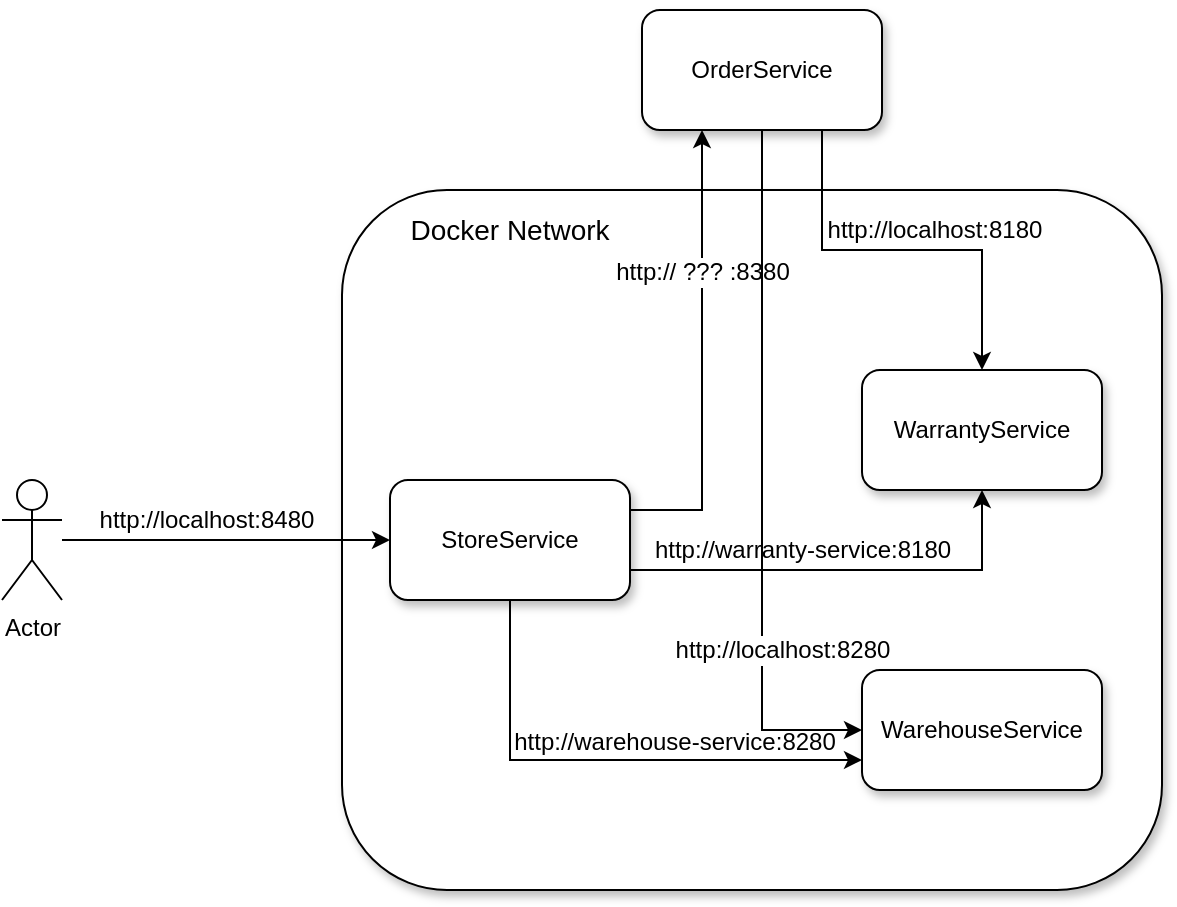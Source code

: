 <mxfile version="13.7.9" type="device"><diagram id="RRUIJcyE8drEa_uSqMp6" name="Страница 1"><mxGraphModel dx="946" dy="672" grid="1" gridSize="10" guides="1" tooltips="1" connect="1" arrows="1" fold="1" page="1" pageScale="1" pageWidth="827" pageHeight="1169" math="0" shadow="0"><root><mxCell id="0"/><mxCell id="1" parent="0"/><mxCell id="SoGrNo79ryJOzWH8Kn3J-2" value="" style="rounded=1;whiteSpace=wrap;html=1;shadow=1;" parent="1" vertex="1"><mxGeometry x="270" y="180" width="410" height="350" as="geometry"/></mxCell><mxCell id="SoGrNo79ryJOzWH8Kn3J-5" style="edgeStyle=orthogonalEdgeStyle;rounded=0;orthogonalLoop=1;jettySize=auto;html=1;" parent="1" source="SoGrNo79ryJOzWH8Kn3J-1" target="SoGrNo79ryJOzWH8Kn3J-4" edge="1"><mxGeometry relative="1" as="geometry"/></mxCell><mxCell id="SoGrNo79ryJOzWH8Kn3J-6" value="http://localhost:8480" style="edgeLabel;html=1;align=center;verticalAlign=middle;resizable=0;points=[];fontSize=12;" parent="SoGrNo79ryJOzWH8Kn3J-5" vertex="1" connectable="0"><mxGeometry x="0.044" y="-3" relative="1" as="geometry"><mxPoint x="-14" y="-13" as="offset"/></mxGeometry></mxCell><mxCell id="SoGrNo79ryJOzWH8Kn3J-1" value="Actor" style="shape=umlActor;verticalLabelPosition=bottom;verticalAlign=top;html=1;outlineConnect=0;" parent="1" vertex="1"><mxGeometry x="100" y="325" width="30" height="60" as="geometry"/></mxCell><mxCell id="SoGrNo79ryJOzWH8Kn3J-11" style="edgeStyle=orthogonalEdgeStyle;rounded=0;orthogonalLoop=1;jettySize=auto;html=1;entryX=0.25;entryY=1;entryDx=0;entryDy=0;fontSize=12;exitX=1;exitY=0.25;exitDx=0;exitDy=0;" parent="1" source="SoGrNo79ryJOzWH8Kn3J-4" target="SoGrNo79ryJOzWH8Kn3J-7" edge="1"><mxGeometry relative="1" as="geometry"/></mxCell><mxCell id="SoGrNo79ryJOzWH8Kn3J-12" value="http:// ??? :8380" style="edgeLabel;html=1;align=center;verticalAlign=middle;resizable=0;points=[];fontSize=12;" parent="SoGrNo79ryJOzWH8Kn3J-11" vertex="1" connectable="0"><mxGeometry x="0.376" relative="1" as="geometry"><mxPoint as="offset"/></mxGeometry></mxCell><mxCell id="SoGrNo79ryJOzWH8Kn3J-20" style="edgeStyle=orthogonalEdgeStyle;rounded=0;orthogonalLoop=1;jettySize=auto;html=1;entryX=0;entryY=0.75;entryDx=0;entryDy=0;fontSize=12;" parent="1" source="SoGrNo79ryJOzWH8Kn3J-4" target="SoGrNo79ryJOzWH8Kn3J-10" edge="1"><mxGeometry relative="1" as="geometry"><Array as="points"><mxPoint x="354" y="465"/></Array></mxGeometry></mxCell><mxCell id="SoGrNo79ryJOzWH8Kn3J-21" value="http://warehouse-service:8280" style="edgeLabel;html=1;align=center;verticalAlign=middle;resizable=0;points=[];fontSize=12;" parent="SoGrNo79ryJOzWH8Kn3J-20" vertex="1" connectable="0"><mxGeometry x="0.137" relative="1" as="geometry"><mxPoint x="16.17" y="-9" as="offset"/></mxGeometry></mxCell><mxCell id="SoGrNo79ryJOzWH8Kn3J-22" style="edgeStyle=orthogonalEdgeStyle;rounded=0;orthogonalLoop=1;jettySize=auto;html=1;exitX=1;exitY=0.75;exitDx=0;exitDy=0;entryX=0.5;entryY=1;entryDx=0;entryDy=0;fontSize=12;" parent="1" source="SoGrNo79ryJOzWH8Kn3J-4" target="SoGrNo79ryJOzWH8Kn3J-9" edge="1"><mxGeometry relative="1" as="geometry"/></mxCell><mxCell id="SoGrNo79ryJOzWH8Kn3J-23" value="http://warranty-service:8180" style="edgeLabel;html=1;align=center;verticalAlign=middle;resizable=0;points=[];fontSize=12;" parent="SoGrNo79ryJOzWH8Kn3J-22" vertex="1" connectable="0"><mxGeometry x="0.054" y="2" relative="1" as="geometry"><mxPoint x="-28.17" y="-8" as="offset"/></mxGeometry></mxCell><mxCell id="SoGrNo79ryJOzWH8Kn3J-4" value="StoreService" style="rounded=1;whiteSpace=wrap;html=1;shadow=1;" parent="1" vertex="1"><mxGeometry x="294" y="325" width="120" height="60" as="geometry"/></mxCell><mxCell id="SoGrNo79ryJOzWH8Kn3J-13" style="edgeStyle=orthogonalEdgeStyle;rounded=0;orthogonalLoop=1;jettySize=auto;html=1;fontSize=12;exitX=0.75;exitY=1;exitDx=0;exitDy=0;" parent="1" source="SoGrNo79ryJOzWH8Kn3J-7" target="SoGrNo79ryJOzWH8Kn3J-9" edge="1"><mxGeometry relative="1" as="geometry"><Array as="points"><mxPoint x="510" y="210"/><mxPoint x="590" y="210"/></Array></mxGeometry></mxCell><mxCell id="SoGrNo79ryJOzWH8Kn3J-15" value="http://localhost:8180" style="edgeLabel;html=1;align=center;verticalAlign=middle;resizable=0;points=[];fontSize=12;" parent="SoGrNo79ryJOzWH8Kn3J-13" vertex="1" connectable="0"><mxGeometry x="0.076" y="2" relative="1" as="geometry"><mxPoint x="8" y="-8" as="offset"/></mxGeometry></mxCell><mxCell id="SoGrNo79ryJOzWH8Kn3J-14" style="edgeStyle=orthogonalEdgeStyle;rounded=0;orthogonalLoop=1;jettySize=auto;html=1;entryX=0;entryY=0.5;entryDx=0;entryDy=0;fontSize=12;" parent="1" source="SoGrNo79ryJOzWH8Kn3J-7" target="SoGrNo79ryJOzWH8Kn3J-10" edge="1"><mxGeometry relative="1" as="geometry"/></mxCell><mxCell id="SoGrNo79ryJOzWH8Kn3J-7" value="OrderService" style="rounded=1;whiteSpace=wrap;html=1;shadow=1;" parent="1" vertex="1"><mxGeometry x="420" y="90" width="120" height="60" as="geometry"/></mxCell><mxCell id="SoGrNo79ryJOzWH8Kn3J-8" value="&lt;font style=&quot;font-size: 14px&quot;&gt;Docker Network&lt;/font&gt;" style="text;html=1;strokeColor=none;fillColor=none;align=center;verticalAlign=middle;whiteSpace=wrap;rounded=0;fontSize=12;" parent="1" vertex="1"><mxGeometry x="294" y="190" width="120" height="20" as="geometry"/></mxCell><mxCell id="SoGrNo79ryJOzWH8Kn3J-9" value="WarrantyService" style="rounded=1;whiteSpace=wrap;html=1;shadow=1;" parent="1" vertex="1"><mxGeometry x="530" y="270" width="120" height="60" as="geometry"/></mxCell><mxCell id="SoGrNo79ryJOzWH8Kn3J-10" value="WarehouseService" style="rounded=1;whiteSpace=wrap;html=1;shadow=1;" parent="1" vertex="1"><mxGeometry x="530" y="420" width="120" height="60" as="geometry"/></mxCell><mxCell id="SoGrNo79ryJOzWH8Kn3J-19" value="http://localhost:8280" style="edgeLabel;html=1;align=center;verticalAlign=middle;resizable=0;points=[];fontSize=12;" parent="1" vertex="1" connectable="0"><mxGeometry x="490" y="410" as="geometry"/></mxCell></root></mxGraphModel></diagram></mxfile>